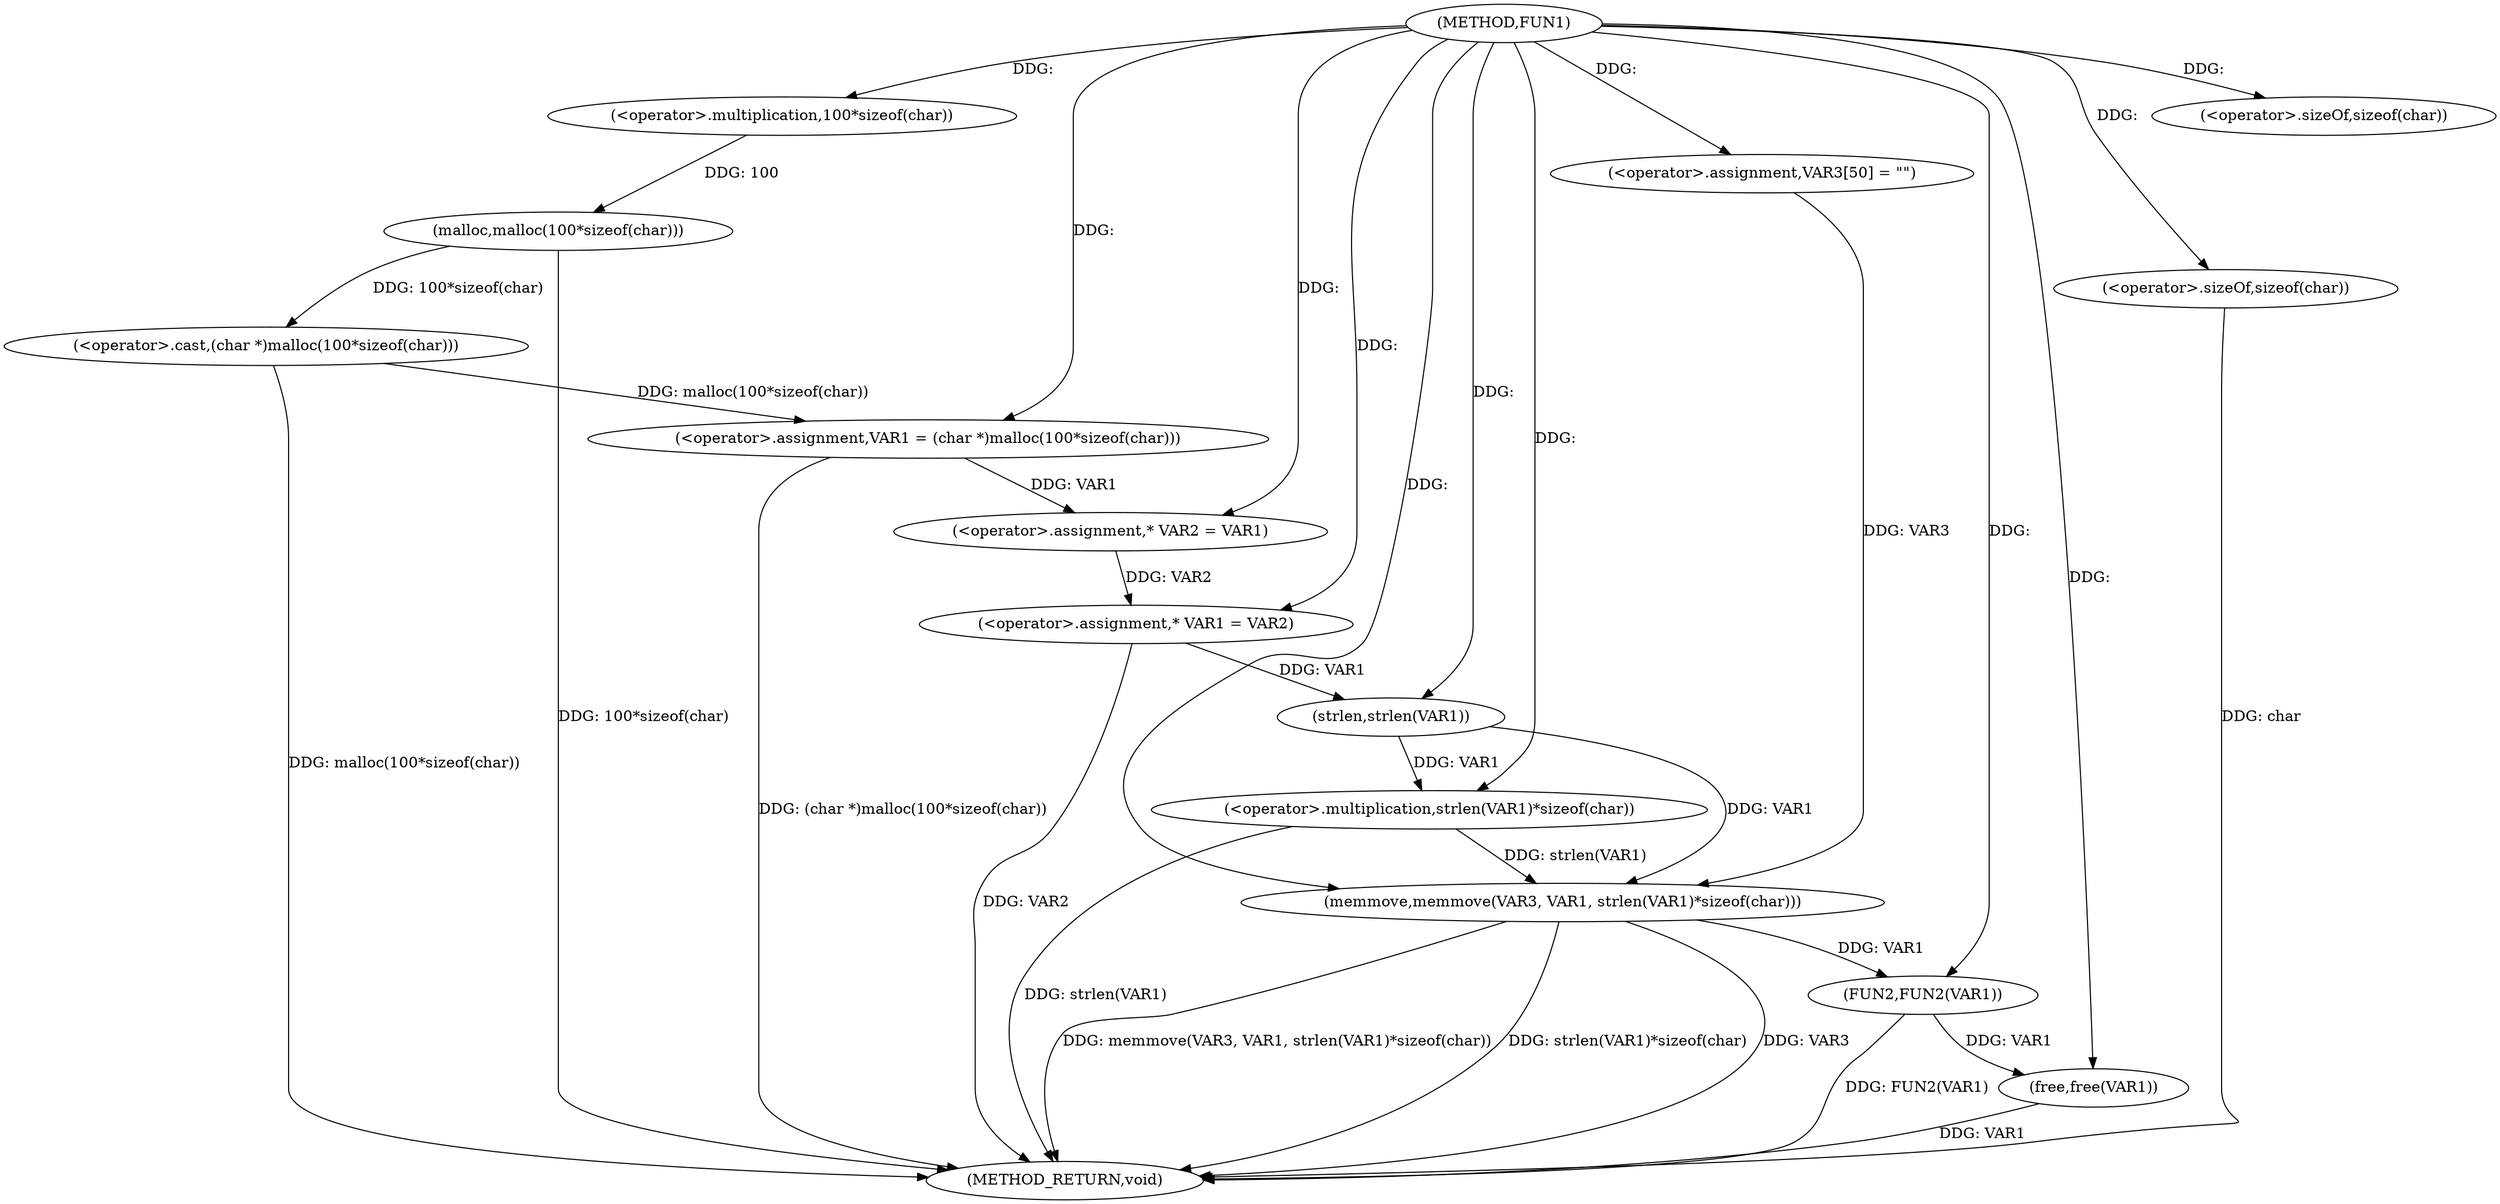 digraph FUN1 {  
"1000100" [label = "(METHOD,FUN1)" ]
"1000138" [label = "(METHOD_RETURN,void)" ]
"1000103" [label = "(<operator>.assignment,VAR1 = (char *)malloc(100*sizeof(char)))" ]
"1000105" [label = "(<operator>.cast,(char *)malloc(100*sizeof(char)))" ]
"1000107" [label = "(malloc,malloc(100*sizeof(char)))" ]
"1000108" [label = "(<operator>.multiplication,100*sizeof(char))" ]
"1000110" [label = "(<operator>.sizeOf,sizeof(char))" ]
"1000114" [label = "(<operator>.assignment,* VAR2 = VAR1)" ]
"1000118" [label = "(<operator>.assignment,* VAR1 = VAR2)" ]
"1000123" [label = "(<operator>.assignment,VAR3[50] = \"\")" ]
"1000126" [label = "(memmove,memmove(VAR3, VAR1, strlen(VAR1)*sizeof(char)))" ]
"1000129" [label = "(<operator>.multiplication,strlen(VAR1)*sizeof(char))" ]
"1000130" [label = "(strlen,strlen(VAR1))" ]
"1000132" [label = "(<operator>.sizeOf,sizeof(char))" ]
"1000134" [label = "(FUN2,FUN2(VAR1))" ]
"1000136" [label = "(free,free(VAR1))" ]
  "1000107" -> "1000138"  [ label = "DDG: 100*sizeof(char)"] 
  "1000105" -> "1000138"  [ label = "DDG: malloc(100*sizeof(char))"] 
  "1000103" -> "1000138"  [ label = "DDG: (char *)malloc(100*sizeof(char))"] 
  "1000126" -> "1000138"  [ label = "DDG: VAR3"] 
  "1000132" -> "1000138"  [ label = "DDG: char"] 
  "1000118" -> "1000138"  [ label = "DDG: VAR2"] 
  "1000136" -> "1000138"  [ label = "DDG: VAR1"] 
  "1000129" -> "1000138"  [ label = "DDG: strlen(VAR1)"] 
  "1000126" -> "1000138"  [ label = "DDG: memmove(VAR3, VAR1, strlen(VAR1)*sizeof(char))"] 
  "1000126" -> "1000138"  [ label = "DDG: strlen(VAR1)*sizeof(char)"] 
  "1000134" -> "1000138"  [ label = "DDG: FUN2(VAR1)"] 
  "1000105" -> "1000103"  [ label = "DDG: malloc(100*sizeof(char))"] 
  "1000100" -> "1000103"  [ label = "DDG: "] 
  "1000107" -> "1000105"  [ label = "DDG: 100*sizeof(char)"] 
  "1000108" -> "1000107"  [ label = "DDG: 100"] 
  "1000100" -> "1000108"  [ label = "DDG: "] 
  "1000100" -> "1000110"  [ label = "DDG: "] 
  "1000103" -> "1000114"  [ label = "DDG: VAR1"] 
  "1000100" -> "1000114"  [ label = "DDG: "] 
  "1000114" -> "1000118"  [ label = "DDG: VAR2"] 
  "1000100" -> "1000118"  [ label = "DDG: "] 
  "1000100" -> "1000123"  [ label = "DDG: "] 
  "1000123" -> "1000126"  [ label = "DDG: VAR3"] 
  "1000100" -> "1000126"  [ label = "DDG: "] 
  "1000130" -> "1000126"  [ label = "DDG: VAR1"] 
  "1000129" -> "1000126"  [ label = "DDG: strlen(VAR1)"] 
  "1000130" -> "1000129"  [ label = "DDG: VAR1"] 
  "1000118" -> "1000130"  [ label = "DDG: VAR1"] 
  "1000100" -> "1000130"  [ label = "DDG: "] 
  "1000100" -> "1000129"  [ label = "DDG: "] 
  "1000100" -> "1000132"  [ label = "DDG: "] 
  "1000126" -> "1000134"  [ label = "DDG: VAR1"] 
  "1000100" -> "1000134"  [ label = "DDG: "] 
  "1000134" -> "1000136"  [ label = "DDG: VAR1"] 
  "1000100" -> "1000136"  [ label = "DDG: "] 
}
